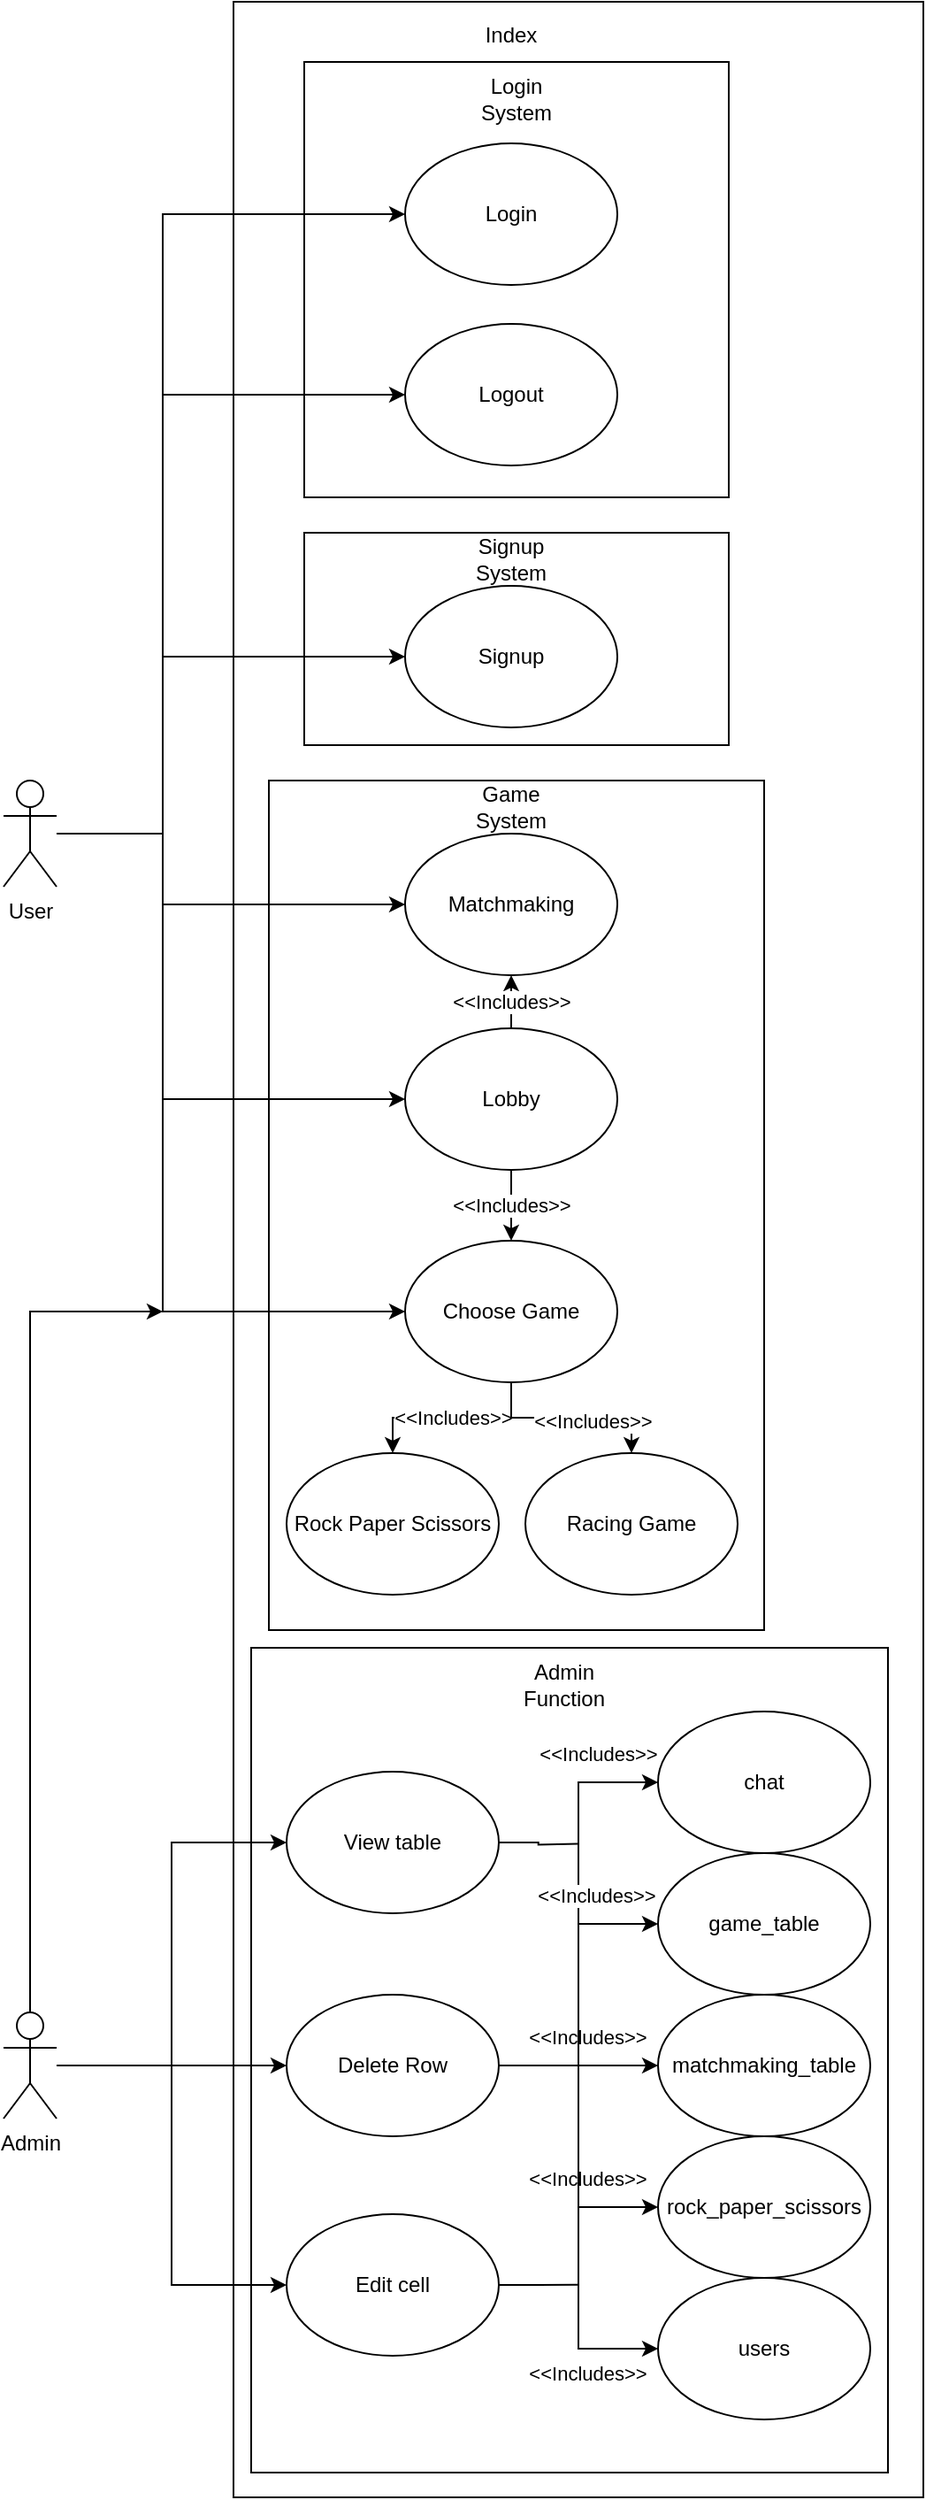 <mxfile version="20.7.4" type="device"><diagram id="rl0XQ4kJL9Gi7T1xL6ob" name="Page-1"><mxGraphModel dx="1235" dy="633" grid="1" gridSize="10" guides="1" tooltips="1" connect="1" arrows="1" fold="1" page="1" pageScale="1" pageWidth="850" pageHeight="1100" math="0" shadow="0"><root><mxCell id="0"/><mxCell id="1" parent="0"/><mxCell id="LYRf-8utmseKSCl5Xzsr-9" value="" style="rounded=0;whiteSpace=wrap;html=1;" parent="1" vertex="1"><mxGeometry x="200" y="80" width="390" height="1410" as="geometry"/></mxCell><mxCell id="LYRf-8utmseKSCl5Xzsr-1" value="User" style="shape=umlActor;verticalLabelPosition=bottom;verticalAlign=top;html=1;outlineConnect=0;" parent="1" vertex="1"><mxGeometry x="70" y="520" width="30" height="60" as="geometry"/></mxCell><mxCell id="LYRf-8utmseKSCl5Xzsr-6" value="Index " style="text;html=1;strokeColor=none;fillColor=none;align=center;verticalAlign=middle;whiteSpace=wrap;rounded=0;" parent="1" vertex="1"><mxGeometry x="327" y="84" width="60" height="30" as="geometry"/></mxCell><mxCell id="LYRf-8utmseKSCl5Xzsr-19" value="" style="rounded=0;whiteSpace=wrap;html=1;" parent="1" vertex="1"><mxGeometry x="240" y="114" width="240" height="246" as="geometry"/></mxCell><mxCell id="LYRf-8utmseKSCl5Xzsr-7" value="Login" style="ellipse;whiteSpace=wrap;html=1;" parent="1" vertex="1"><mxGeometry x="297" y="160" width="120" height="80" as="geometry"/></mxCell><mxCell id="LYRf-8utmseKSCl5Xzsr-10" value="" style="rounded=0;whiteSpace=wrap;html=1;" parent="1" vertex="1"><mxGeometry x="240" y="380" width="240" height="120" as="geometry"/></mxCell><mxCell id="LYRf-8utmseKSCl5Xzsr-8" value="Signup" style="ellipse;whiteSpace=wrap;html=1;" parent="1" vertex="1"><mxGeometry x="297" y="410" width="120" height="80" as="geometry"/></mxCell><mxCell id="LYRf-8utmseKSCl5Xzsr-11" value="&lt;div&gt;Signup System&lt;/div&gt;" style="text;html=1;strokeColor=none;fillColor=none;align=center;verticalAlign=middle;whiteSpace=wrap;rounded=0;" parent="1" vertex="1"><mxGeometry x="327" y="380" width="60" height="30" as="geometry"/></mxCell><mxCell id="LYRf-8utmseKSCl5Xzsr-12" value="Login System" style="text;html=1;strokeColor=none;fillColor=none;align=center;verticalAlign=middle;whiteSpace=wrap;rounded=0;" parent="1" vertex="1"><mxGeometry x="330" y="120" width="60" height="30" as="geometry"/></mxCell><mxCell id="LYRf-8utmseKSCl5Xzsr-13" value="" style="rounded=0;whiteSpace=wrap;html=1;" parent="1" vertex="1"><mxGeometry x="220" y="520" width="280" height="480" as="geometry"/></mxCell><mxCell id="LYRf-8utmseKSCl5Xzsr-14" value="Matchmaking" style="ellipse;whiteSpace=wrap;html=1;" parent="1" vertex="1"><mxGeometry x="297" y="550" width="120" height="80" as="geometry"/></mxCell><mxCell id="LYRf-8utmseKSCl5Xzsr-22" value="&amp;lt;&amp;lt;Includes&amp;gt;&amp;gt;" style="edgeStyle=orthogonalEdgeStyle;rounded=0;orthogonalLoop=1;jettySize=auto;html=1;entryX=0.5;entryY=1;entryDx=0;entryDy=0;" parent="1" source="LYRf-8utmseKSCl5Xzsr-15" target="LYRf-8utmseKSCl5Xzsr-14" edge="1"><mxGeometry relative="1" as="geometry"/></mxCell><mxCell id="LYRf-8utmseKSCl5Xzsr-25" value="&amp;lt;&amp;lt;Includes&amp;gt;&amp;gt;" style="edgeStyle=orthogonalEdgeStyle;rounded=0;orthogonalLoop=1;jettySize=auto;html=1;entryX=0.5;entryY=0;entryDx=0;entryDy=0;" parent="1" source="LYRf-8utmseKSCl5Xzsr-15" target="LYRf-8utmseKSCl5Xzsr-18" edge="1"><mxGeometry relative="1" as="geometry"/></mxCell><mxCell id="LYRf-8utmseKSCl5Xzsr-15" value="Lobby" style="ellipse;whiteSpace=wrap;html=1;" parent="1" vertex="1"><mxGeometry x="297" y="660" width="120" height="80" as="geometry"/></mxCell><mxCell id="LYRf-8utmseKSCl5Xzsr-16" value="Rock Paper Scissors" style="ellipse;whiteSpace=wrap;html=1;" parent="1" vertex="1"><mxGeometry x="230" y="900" width="120" height="80" as="geometry"/></mxCell><mxCell id="LYRf-8utmseKSCl5Xzsr-17" value="Logout" style="ellipse;whiteSpace=wrap;html=1;" parent="1" vertex="1"><mxGeometry x="297" y="262" width="120" height="80" as="geometry"/></mxCell><mxCell id="LYRf-8utmseKSCl5Xzsr-26" value="&amp;lt;&amp;lt;Includes&amp;gt;&amp;gt;" style="edgeStyle=orthogonalEdgeStyle;rounded=0;orthogonalLoop=1;jettySize=auto;html=1;entryX=0.5;entryY=0;entryDx=0;entryDy=0;" parent="1" source="LYRf-8utmseKSCl5Xzsr-18" target="LYRf-8utmseKSCl5Xzsr-16" edge="1"><mxGeometry relative="1" as="geometry"/></mxCell><mxCell id="LYRf-8utmseKSCl5Xzsr-35" style="edgeStyle=orthogonalEdgeStyle;rounded=0;orthogonalLoop=1;jettySize=auto;html=1;" parent="1" source="LYRf-8utmseKSCl5Xzsr-18" target="LYRf-8utmseKSCl5Xzsr-34" edge="1"><mxGeometry relative="1" as="geometry"/></mxCell><mxCell id="LYRf-8utmseKSCl5Xzsr-36" value="&amp;lt;&amp;lt;Includes&amp;gt;&amp;gt;" style="edgeLabel;html=1;align=center;verticalAlign=middle;resizable=0;points=[];" parent="LYRf-8utmseKSCl5Xzsr-35" vertex="1" connectable="0"><mxGeometry x="0.217" y="-2" relative="1" as="geometry"><mxPoint as="offset"/></mxGeometry></mxCell><mxCell id="LYRf-8utmseKSCl5Xzsr-18" value="Choose Game" style="ellipse;whiteSpace=wrap;html=1;" parent="1" vertex="1"><mxGeometry x="297" y="780" width="120" height="80" as="geometry"/></mxCell><mxCell id="LYRf-8utmseKSCl5Xzsr-20" value="Game System" style="text;html=1;strokeColor=none;fillColor=none;align=center;verticalAlign=middle;whiteSpace=wrap;rounded=0;" parent="1" vertex="1"><mxGeometry x="327" y="520" width="60" height="30" as="geometry"/></mxCell><mxCell id="LYRf-8utmseKSCl5Xzsr-29" style="edgeStyle=orthogonalEdgeStyle;rounded=0;orthogonalLoop=1;jettySize=auto;html=1;entryX=0;entryY=0.5;entryDx=0;entryDy=0;" parent="1" source="LYRf-8utmseKSCl5Xzsr-1" target="LYRf-8utmseKSCl5Xzsr-17" edge="1"><mxGeometry relative="1" as="geometry"><Array as="points"><mxPoint x="160" y="550"/><mxPoint x="160" y="302"/></Array></mxGeometry></mxCell><mxCell id="LYRf-8utmseKSCl5Xzsr-28" style="edgeStyle=orthogonalEdgeStyle;rounded=0;orthogonalLoop=1;jettySize=auto;html=1;entryX=0;entryY=0.5;entryDx=0;entryDy=0;" parent="1" source="LYRf-8utmseKSCl5Xzsr-1" target="LYRf-8utmseKSCl5Xzsr-7" edge="1"><mxGeometry relative="1" as="geometry"><Array as="points"><mxPoint x="160" y="550"/><mxPoint x="160" y="200"/></Array></mxGeometry></mxCell><mxCell id="LYRf-8utmseKSCl5Xzsr-32" style="edgeStyle=orthogonalEdgeStyle;rounded=0;orthogonalLoop=1;jettySize=auto;html=1;entryX=0;entryY=0.5;entryDx=0;entryDy=0;" parent="1" source="LYRf-8utmseKSCl5Xzsr-1" target="LYRf-8utmseKSCl5Xzsr-8" edge="1"><mxGeometry relative="1" as="geometry"><Array as="points"><mxPoint x="160" y="550"/><mxPoint x="160" y="450"/></Array></mxGeometry></mxCell><mxCell id="LYRf-8utmseKSCl5Xzsr-33" style="edgeStyle=orthogonalEdgeStyle;rounded=0;orthogonalLoop=1;jettySize=auto;html=1;entryX=0;entryY=0.5;entryDx=0;entryDy=0;" parent="1" source="LYRf-8utmseKSCl5Xzsr-1" target="LYRf-8utmseKSCl5Xzsr-14" edge="1"><mxGeometry relative="1" as="geometry"><Array as="points"><mxPoint x="160" y="550"/><mxPoint x="160" y="590"/></Array></mxGeometry></mxCell><mxCell id="LYRf-8utmseKSCl5Xzsr-34" value="Racing Game" style="ellipse;whiteSpace=wrap;html=1;" parent="1" vertex="1"><mxGeometry x="365" y="900" width="120" height="80" as="geometry"/></mxCell><mxCell id="LYRf-8utmseKSCl5Xzsr-37" style="edgeStyle=orthogonalEdgeStyle;rounded=0;orthogonalLoop=1;jettySize=auto;html=1;entryX=0;entryY=0.5;entryDx=0;entryDy=0;" parent="1" source="LYRf-8utmseKSCl5Xzsr-1" target="LYRf-8utmseKSCl5Xzsr-15" edge="1"><mxGeometry relative="1" as="geometry"><Array as="points"><mxPoint x="160" y="550"/><mxPoint x="160" y="700"/></Array></mxGeometry></mxCell><mxCell id="LYRf-8utmseKSCl5Xzsr-38" style="edgeStyle=orthogonalEdgeStyle;rounded=0;orthogonalLoop=1;jettySize=auto;html=1;entryX=0;entryY=0.5;entryDx=0;entryDy=0;" parent="1" source="LYRf-8utmseKSCl5Xzsr-1" target="LYRf-8utmseKSCl5Xzsr-18" edge="1"><mxGeometry relative="1" as="geometry"><Array as="points"><mxPoint x="160" y="550"/><mxPoint x="160" y="820"/></Array></mxGeometry></mxCell><mxCell id="t479pxlfmfg_hAQVAsRy-1" value="" style="rounded=0;whiteSpace=wrap;html=1;" vertex="1" parent="1"><mxGeometry x="210" y="1010" width="360" height="466" as="geometry"/></mxCell><mxCell id="t479pxlfmfg_hAQVAsRy-2" value="Admin Function" style="text;html=1;strokeColor=none;fillColor=none;align=center;verticalAlign=middle;whiteSpace=wrap;rounded=0;" vertex="1" parent="1"><mxGeometry x="357" y="1016" width="60" height="30" as="geometry"/></mxCell><mxCell id="t479pxlfmfg_hAQVAsRy-18" style="edgeStyle=orthogonalEdgeStyle;rounded=0;orthogonalLoop=1;jettySize=auto;html=1;endArrow=none;endFill=0;" edge="1" parent="1" source="t479pxlfmfg_hAQVAsRy-4"><mxGeometry relative="1" as="geometry"><mxPoint x="394.667" y="1120.722" as="targetPoint"/></mxGeometry></mxCell><mxCell id="t479pxlfmfg_hAQVAsRy-4" value="&lt;div&gt;View table&lt;br&gt;&lt;/div&gt;" style="ellipse;whiteSpace=wrap;html=1;" vertex="1" parent="1"><mxGeometry x="230" y="1080" width="120" height="80" as="geometry"/></mxCell><mxCell id="t479pxlfmfg_hAQVAsRy-12" style="edgeStyle=orthogonalEdgeStyle;rounded=0;orthogonalLoop=1;jettySize=auto;html=1;" edge="1" parent="1" source="t479pxlfmfg_hAQVAsRy-5" target="t479pxlfmfg_hAQVAsRy-9"><mxGeometry relative="1" as="geometry"/></mxCell><mxCell id="t479pxlfmfg_hAQVAsRy-22" value="&amp;lt;&amp;lt;Includes&amp;gt;&amp;gt;" style="edgeLabel;html=1;align=center;verticalAlign=middle;resizable=0;points=[];" vertex="1" connectable="0" parent="t479pxlfmfg_hAQVAsRy-12"><mxGeometry x="0.313" y="-2" relative="1" as="geometry"><mxPoint x="-9" y="-18" as="offset"/></mxGeometry></mxCell><mxCell id="t479pxlfmfg_hAQVAsRy-13" style="edgeStyle=orthogonalEdgeStyle;rounded=0;orthogonalLoop=1;jettySize=auto;html=1;entryX=0;entryY=0.5;entryDx=0;entryDy=0;" edge="1" parent="1" source="t479pxlfmfg_hAQVAsRy-5" target="t479pxlfmfg_hAQVAsRy-7"><mxGeometry relative="1" as="geometry"/></mxCell><mxCell id="t479pxlfmfg_hAQVAsRy-20" value="&amp;lt;&amp;lt;Includes&amp;gt;&amp;gt;" style="edgeLabel;html=1;align=center;verticalAlign=middle;resizable=0;points=[];" vertex="1" connectable="0" parent="t479pxlfmfg_hAQVAsRy-13"><mxGeometry x="0.725" y="-4" relative="1" as="geometry"><mxPoint y="-20" as="offset"/></mxGeometry></mxCell><mxCell id="t479pxlfmfg_hAQVAsRy-14" style="edgeStyle=orthogonalEdgeStyle;rounded=0;orthogonalLoop=1;jettySize=auto;html=1;entryX=0;entryY=0.5;entryDx=0;entryDy=0;" edge="1" parent="1" source="t479pxlfmfg_hAQVAsRy-5" target="t479pxlfmfg_hAQVAsRy-8"><mxGeometry relative="1" as="geometry"/></mxCell><mxCell id="t479pxlfmfg_hAQVAsRy-21" value="&amp;lt;&amp;lt;Includes&amp;gt;&amp;gt;" style="edgeLabel;html=1;align=center;verticalAlign=middle;resizable=0;points=[];" vertex="1" connectable="0" parent="t479pxlfmfg_hAQVAsRy-14"><mxGeometry x="0.58" relative="1" as="geometry"><mxPoint y="-16" as="offset"/></mxGeometry></mxCell><mxCell id="t479pxlfmfg_hAQVAsRy-15" style="edgeStyle=orthogonalEdgeStyle;rounded=0;orthogonalLoop=1;jettySize=auto;html=1;" edge="1" parent="1" source="t479pxlfmfg_hAQVAsRy-5" target="t479pxlfmfg_hAQVAsRy-10"><mxGeometry relative="1" as="geometry"/></mxCell><mxCell id="t479pxlfmfg_hAQVAsRy-23" value="&amp;lt;&amp;lt;Includes&amp;gt;&amp;gt;" style="edgeLabel;html=1;align=center;verticalAlign=middle;resizable=0;points=[];" vertex="1" connectable="0" parent="t479pxlfmfg_hAQVAsRy-15"><mxGeometry x="0.645" y="-2" relative="1" as="geometry"><mxPoint x="-10" y="-18" as="offset"/></mxGeometry></mxCell><mxCell id="t479pxlfmfg_hAQVAsRy-16" style="edgeStyle=orthogonalEdgeStyle;rounded=0;orthogonalLoop=1;jettySize=auto;html=1;entryX=0;entryY=0.5;entryDx=0;entryDy=0;" edge="1" parent="1" source="t479pxlfmfg_hAQVAsRy-5" target="t479pxlfmfg_hAQVAsRy-11"><mxGeometry relative="1" as="geometry"/></mxCell><mxCell id="t479pxlfmfg_hAQVAsRy-24" value="&amp;lt;&amp;lt;Includes&amp;gt;&amp;gt;" style="edgeLabel;html=1;align=center;verticalAlign=middle;resizable=0;points=[];" vertex="1" connectable="0" parent="t479pxlfmfg_hAQVAsRy-16"><mxGeometry x="0.687" relative="1" as="geometry"><mxPoint x="-1" y="14" as="offset"/></mxGeometry></mxCell><mxCell id="t479pxlfmfg_hAQVAsRy-5" value="Delete Row" style="ellipse;whiteSpace=wrap;html=1;" vertex="1" parent="1"><mxGeometry x="230" y="1206" width="120" height="80" as="geometry"/></mxCell><mxCell id="t479pxlfmfg_hAQVAsRy-19" style="edgeStyle=orthogonalEdgeStyle;rounded=0;orthogonalLoop=1;jettySize=auto;html=1;endArrow=none;endFill=0;" edge="1" parent="1" source="t479pxlfmfg_hAQVAsRy-6"><mxGeometry relative="1" as="geometry"><mxPoint x="394.667" y="1369.889" as="targetPoint"/></mxGeometry></mxCell><mxCell id="t479pxlfmfg_hAQVAsRy-6" value="Edit cell" style="ellipse;whiteSpace=wrap;html=1;" vertex="1" parent="1"><mxGeometry x="230" y="1330" width="120" height="80" as="geometry"/></mxCell><mxCell id="t479pxlfmfg_hAQVAsRy-7" value="chat" style="ellipse;whiteSpace=wrap;html=1;" vertex="1" parent="1"><mxGeometry x="440" y="1046" width="120" height="80" as="geometry"/></mxCell><mxCell id="t479pxlfmfg_hAQVAsRy-8" value="&lt;div&gt;game_table&lt;/div&gt;" style="ellipse;whiteSpace=wrap;html=1;" vertex="1" parent="1"><mxGeometry x="440" y="1126" width="120" height="80" as="geometry"/></mxCell><mxCell id="t479pxlfmfg_hAQVAsRy-9" value="&lt;div&gt;matchmaking_table&lt;/div&gt;" style="ellipse;whiteSpace=wrap;html=1;" vertex="1" parent="1"><mxGeometry x="440" y="1206" width="120" height="80" as="geometry"/></mxCell><mxCell id="t479pxlfmfg_hAQVAsRy-10" value="rock_paper_scissors" style="ellipse;whiteSpace=wrap;html=1;" vertex="1" parent="1"><mxGeometry x="440" y="1286" width="120" height="80" as="geometry"/></mxCell><mxCell id="t479pxlfmfg_hAQVAsRy-11" value="users" style="ellipse;whiteSpace=wrap;html=1;" vertex="1" parent="1"><mxGeometry x="440" y="1366" width="120" height="80" as="geometry"/></mxCell><mxCell id="t479pxlfmfg_hAQVAsRy-26" style="edgeStyle=orthogonalEdgeStyle;rounded=0;orthogonalLoop=1;jettySize=auto;html=1;entryX=0;entryY=0.5;entryDx=0;entryDy=0;endArrow=classic;endFill=1;" edge="1" parent="1" source="t479pxlfmfg_hAQVAsRy-25" target="t479pxlfmfg_hAQVAsRy-5"><mxGeometry relative="1" as="geometry"/></mxCell><mxCell id="t479pxlfmfg_hAQVAsRy-27" style="edgeStyle=orthogonalEdgeStyle;rounded=0;orthogonalLoop=1;jettySize=auto;html=1;entryX=0;entryY=0.5;entryDx=0;entryDy=0;endArrow=classic;endFill=1;" edge="1" parent="1" source="t479pxlfmfg_hAQVAsRy-25" target="t479pxlfmfg_hAQVAsRy-4"><mxGeometry relative="1" as="geometry"/></mxCell><mxCell id="t479pxlfmfg_hAQVAsRy-28" style="edgeStyle=orthogonalEdgeStyle;rounded=0;orthogonalLoop=1;jettySize=auto;html=1;entryX=0;entryY=0.5;entryDx=0;entryDy=0;endArrow=classic;endFill=1;" edge="1" parent="1" source="t479pxlfmfg_hAQVAsRy-25" target="t479pxlfmfg_hAQVAsRy-6"><mxGeometry relative="1" as="geometry"/></mxCell><mxCell id="t479pxlfmfg_hAQVAsRy-29" style="edgeStyle=orthogonalEdgeStyle;rounded=0;orthogonalLoop=1;jettySize=auto;html=1;endArrow=classic;endFill=1;" edge="1" parent="1" source="t479pxlfmfg_hAQVAsRy-25"><mxGeometry relative="1" as="geometry"><mxPoint x="160" y="820" as="targetPoint"/><Array as="points"><mxPoint x="85" y="820"/></Array></mxGeometry></mxCell><mxCell id="t479pxlfmfg_hAQVAsRy-25" value="Admin" style="shape=umlActor;verticalLabelPosition=bottom;verticalAlign=top;html=1;outlineConnect=0;" vertex="1" parent="1"><mxGeometry x="70" y="1216" width="30" height="60" as="geometry"/></mxCell></root></mxGraphModel></diagram></mxfile>
